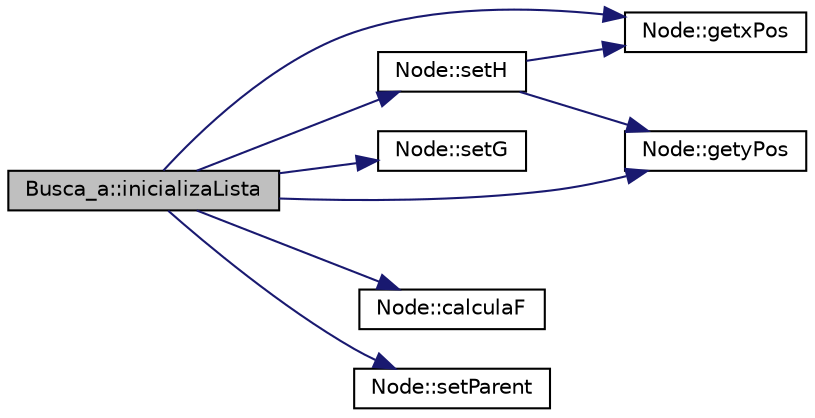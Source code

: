 digraph "Busca_a::inicializaLista"
{
  edge [fontname="Helvetica",fontsize="10",labelfontname="Helvetica",labelfontsize="10"];
  node [fontname="Helvetica",fontsize="10",shape=record];
  rankdir="LR";
  Node1 [label="Busca_a::inicializaLista",height=0.2,width=0.4,color="black", fillcolor="grey75", style="filled", fontcolor="black"];
  Node1 -> Node2 [color="midnightblue",fontsize="10",style="solid"];
  Node2 [label="Node::getxPos",height=0.2,width=0.4,color="black", fillcolor="white", style="filled",URL="$classNode.html#a81aba8cc7d7ebd60051bb7cba210f587"];
  Node1 -> Node3 [color="midnightblue",fontsize="10",style="solid"];
  Node3 [label="Node::getyPos",height=0.2,width=0.4,color="black", fillcolor="white", style="filled",URL="$classNode.html#a7d26325d2355b29184cd6b428a78508b"];
  Node1 -> Node4 [color="midnightblue",fontsize="10",style="solid"];
  Node4 [label="Node::setG",height=0.2,width=0.4,color="black", fillcolor="white", style="filled",URL="$classNode.html#ac269852dd9117461a6069589470c39f1"];
  Node1 -> Node5 [color="midnightblue",fontsize="10",style="solid"];
  Node5 [label="Node::setH",height=0.2,width=0.4,color="black", fillcolor="white", style="filled",URL="$classNode.html#aa10f28d0b00917bc5106373c73eb636f"];
  Node5 -> Node2 [color="midnightblue",fontsize="10",style="solid"];
  Node5 -> Node3 [color="midnightblue",fontsize="10",style="solid"];
  Node1 -> Node6 [color="midnightblue",fontsize="10",style="solid"];
  Node6 [label="Node::calculaF",height=0.2,width=0.4,color="black", fillcolor="white", style="filled",URL="$classNode.html#aedfbcdc45d98f312e507e34e18b26093"];
  Node1 -> Node7 [color="midnightblue",fontsize="10",style="solid"];
  Node7 [label="Node::setParent",height=0.2,width=0.4,color="black", fillcolor="white", style="filled",URL="$classNode.html#aaed3b50ac429bae4e3460f19c23a9f71"];
}
